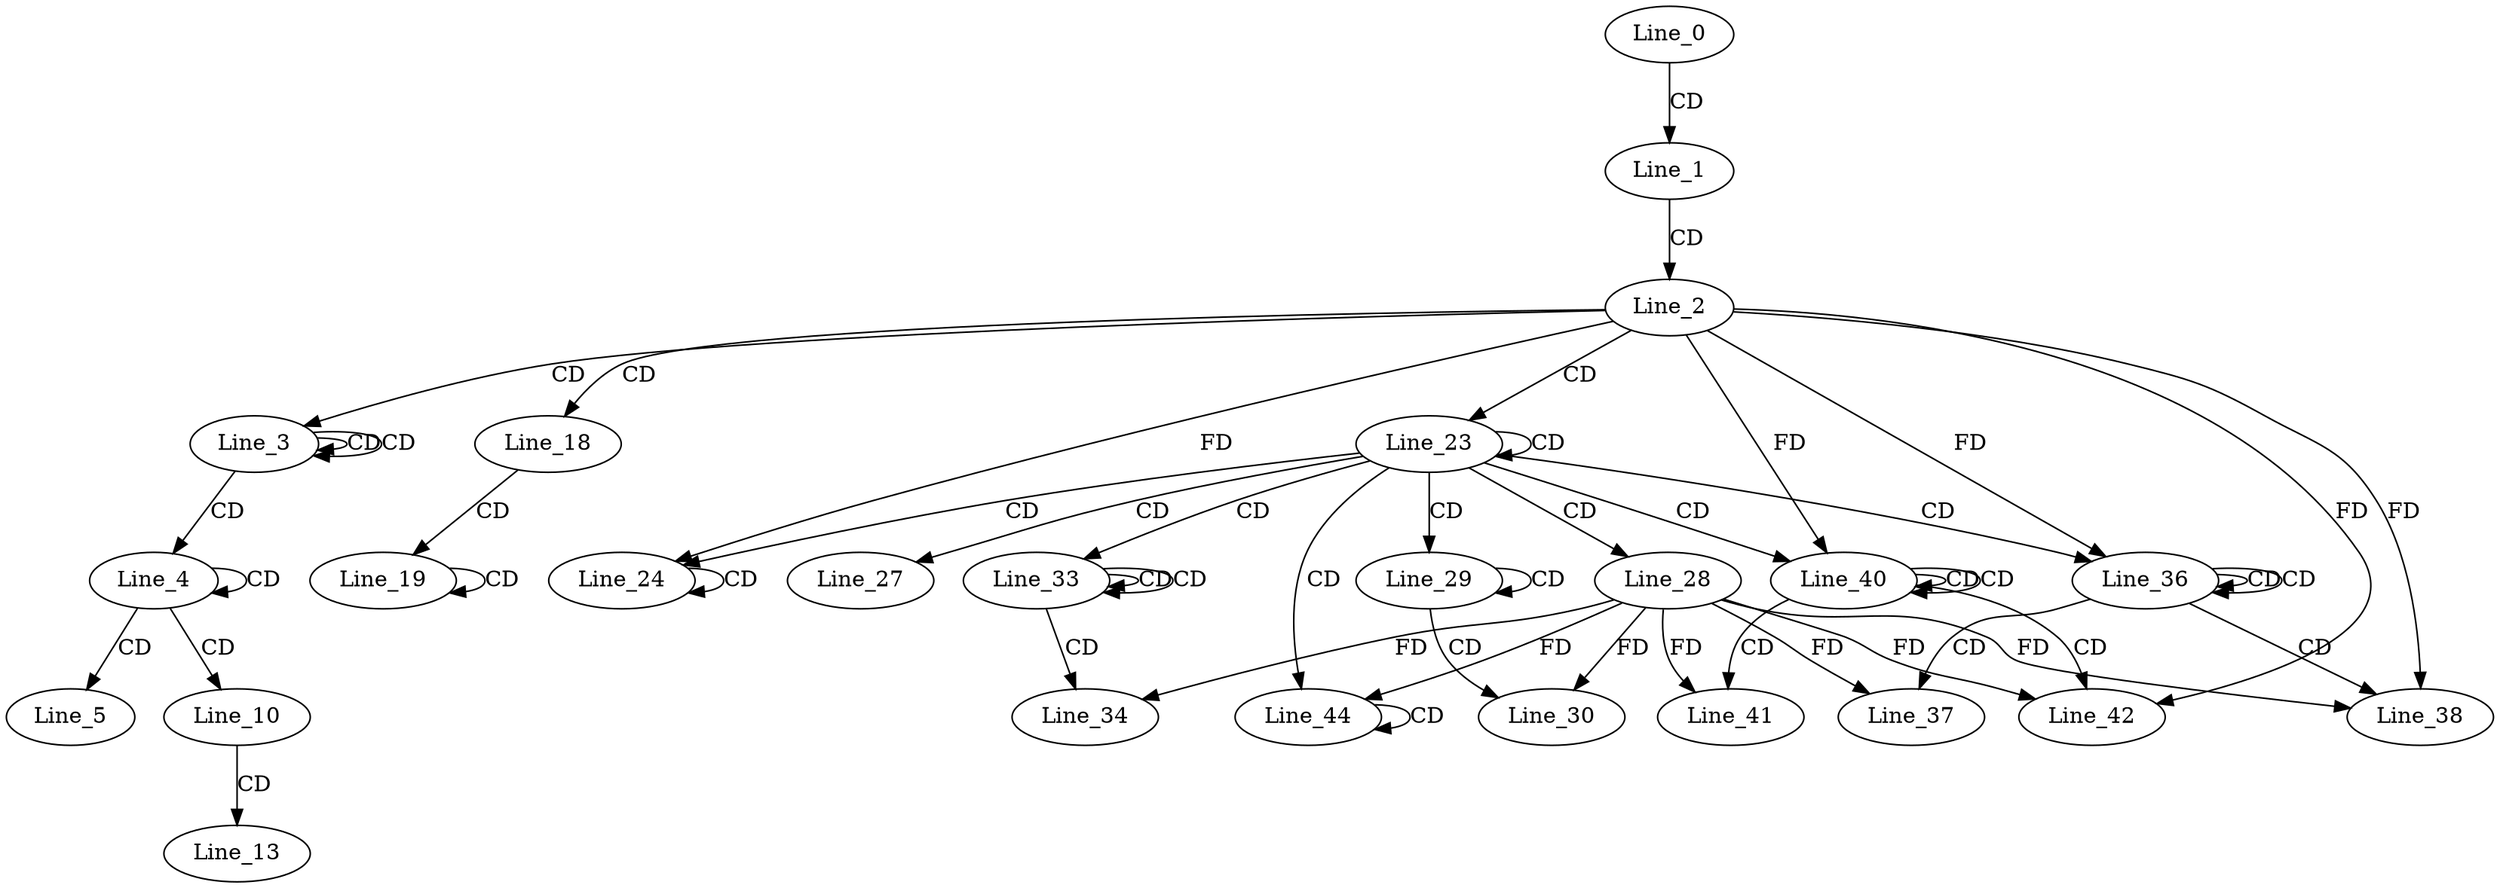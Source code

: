 digraph G {
  Line_0;
  Line_1;
  Line_2;
  Line_3;
  Line_3;
  Line_4;
  Line_4;
  Line_5;
  Line_10;
  Line_13;
  Line_18;
  Line_19;
  Line_19;
  Line_23;
  Line_23;
  Line_24;
  Line_24;
  Line_24;
  Line_24;
  Line_27;
  Line_28;
  Line_29;
  Line_30;
  Line_33;
  Line_33;
  Line_33;
  Line_34;
  Line_36;
  Line_36;
  Line_36;
  Line_36;
  Line_37;
  Line_38;
  Line_38;
  Line_40;
  Line_40;
  Line_40;
  Line_40;
  Line_41;
  Line_42;
  Line_42;
  Line_44;
  Line_44;
  Line_0 -> Line_1 [ label="CD" ];
  Line_1 -> Line_2 [ label="CD" ];
  Line_2 -> Line_3 [ label="CD" ];
  Line_3 -> Line_3 [ label="CD" ];
  Line_3 -> Line_3 [ label="CD" ];
  Line_3 -> Line_4 [ label="CD" ];
  Line_4 -> Line_4 [ label="CD" ];
  Line_4 -> Line_5 [ label="CD" ];
  Line_4 -> Line_10 [ label="CD" ];
  Line_10 -> Line_13 [ label="CD" ];
  Line_2 -> Line_18 [ label="CD" ];
  Line_18 -> Line_19 [ label="CD" ];
  Line_19 -> Line_19 [ label="CD" ];
  Line_2 -> Line_23 [ label="CD" ];
  Line_23 -> Line_23 [ label="CD" ];
  Line_23 -> Line_24 [ label="CD" ];
  Line_24 -> Line_24 [ label="CD" ];
  Line_2 -> Line_24 [ label="FD" ];
  Line_23 -> Line_27 [ label="CD" ];
  Line_23 -> Line_28 [ label="CD" ];
  Line_23 -> Line_29 [ label="CD" ];
  Line_29 -> Line_29 [ label="CD" ];
  Line_29 -> Line_30 [ label="CD" ];
  Line_28 -> Line_30 [ label="FD" ];
  Line_23 -> Line_33 [ label="CD" ];
  Line_33 -> Line_33 [ label="CD" ];
  Line_33 -> Line_33 [ label="CD" ];
  Line_33 -> Line_34 [ label="CD" ];
  Line_28 -> Line_34 [ label="FD" ];
  Line_23 -> Line_36 [ label="CD" ];
  Line_36 -> Line_36 [ label="CD" ];
  Line_36 -> Line_36 [ label="CD" ];
  Line_2 -> Line_36 [ label="FD" ];
  Line_36 -> Line_37 [ label="CD" ];
  Line_28 -> Line_37 [ label="FD" ];
  Line_36 -> Line_38 [ label="CD" ];
  Line_28 -> Line_38 [ label="FD" ];
  Line_2 -> Line_38 [ label="FD" ];
  Line_23 -> Line_40 [ label="CD" ];
  Line_40 -> Line_40 [ label="CD" ];
  Line_40 -> Line_40 [ label="CD" ];
  Line_2 -> Line_40 [ label="FD" ];
  Line_40 -> Line_41 [ label="CD" ];
  Line_28 -> Line_41 [ label="FD" ];
  Line_40 -> Line_42 [ label="CD" ];
  Line_28 -> Line_42 [ label="FD" ];
  Line_2 -> Line_42 [ label="FD" ];
  Line_23 -> Line_44 [ label="CD" ];
  Line_44 -> Line_44 [ label="CD" ];
  Line_28 -> Line_44 [ label="FD" ];
}
